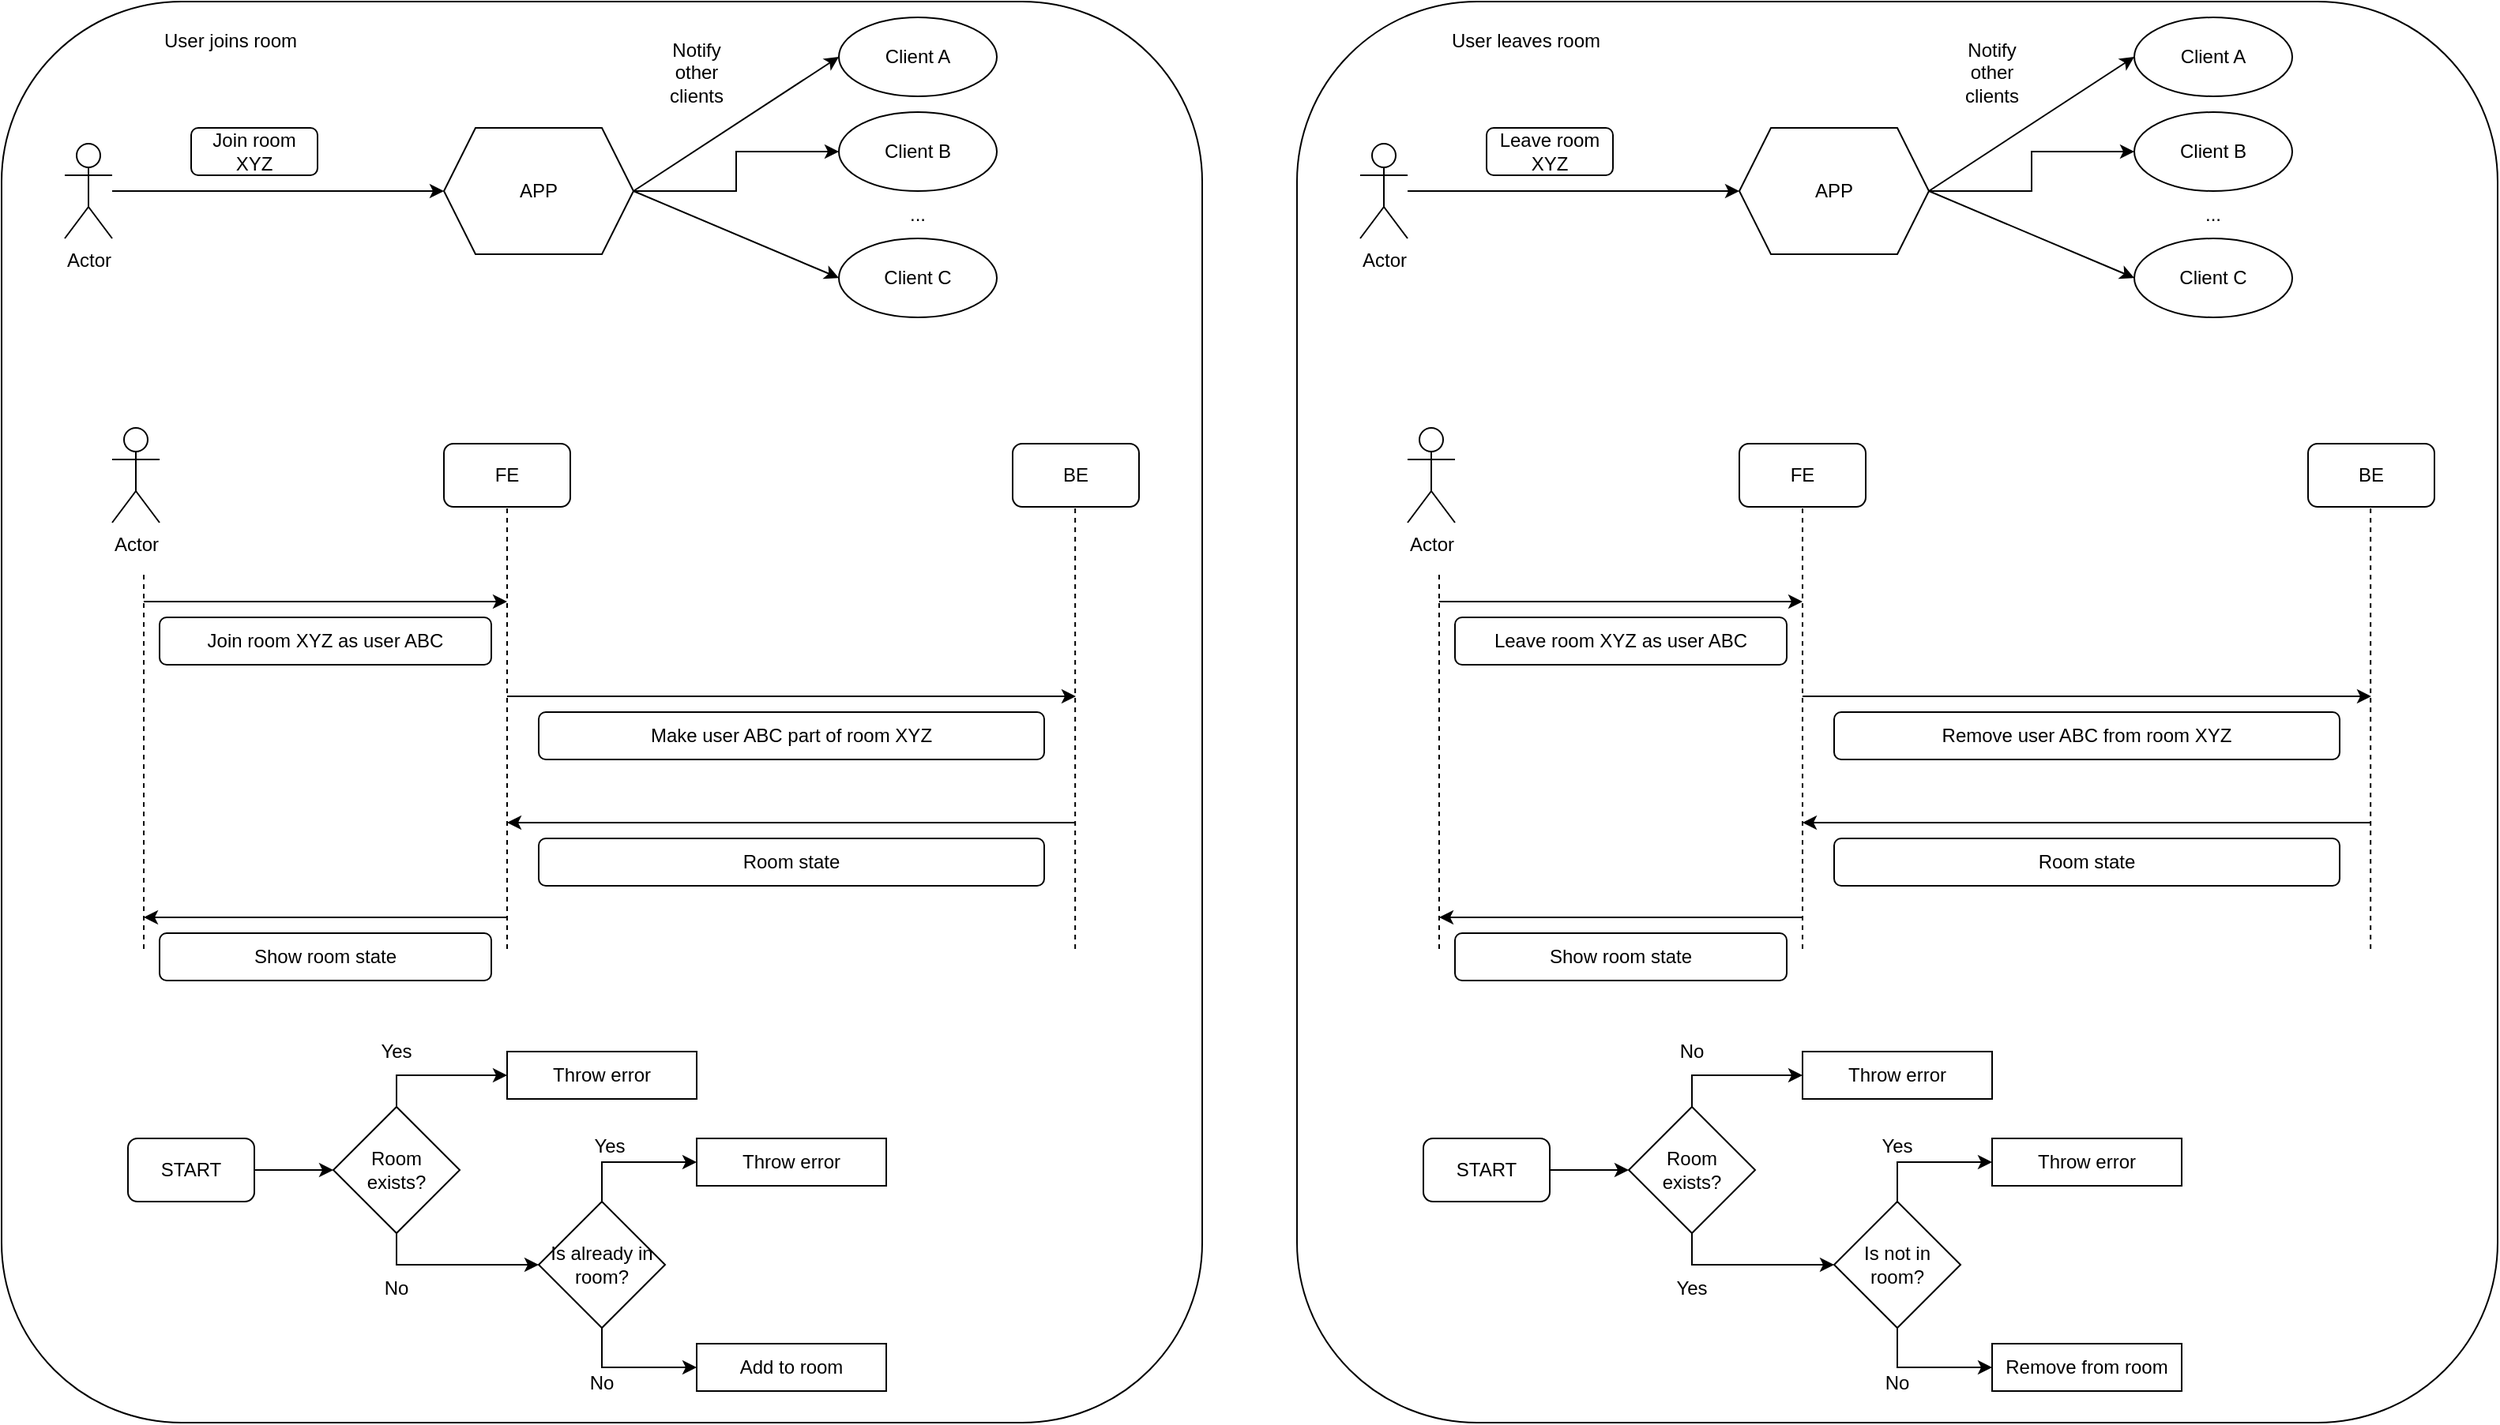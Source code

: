 <mxfile version="24.8.4">
  <diagram name="Page-1" id="0DTt7zCiQ9KKCAeXfTBP">
    <mxGraphModel dx="1195" dy="661" grid="1" gridSize="10" guides="1" tooltips="1" connect="1" arrows="1" fold="1" page="1" pageScale="1" pageWidth="850" pageHeight="1100" math="0" shadow="0">
      <root>
        <mxCell id="0" />
        <mxCell id="1" parent="0" />
        <mxCell id="znmE_3cOpFoyNIo4-c83-2" value="" style="rounded=1;whiteSpace=wrap;html=1;" parent="1" vertex="1">
          <mxGeometry x="40" y="40" width="760" height="900" as="geometry" />
        </mxCell>
        <mxCell id="znmE_3cOpFoyNIo4-c83-3" value="User joins room" style="text;html=1;align=center;verticalAlign=middle;whiteSpace=wrap;rounded=0;" parent="1" vertex="1">
          <mxGeometry x="130" y="50" width="110" height="30" as="geometry" />
        </mxCell>
        <mxCell id="znmE_3cOpFoyNIo4-c83-8" value="Actor" style="shape=umlActor;verticalLabelPosition=bottom;verticalAlign=top;html=1;outlineConnect=0;" parent="1" vertex="1">
          <mxGeometry x="80" y="130" width="30" height="60" as="geometry" />
        </mxCell>
        <mxCell id="znmE_3cOpFoyNIo4-c83-17" style="edgeStyle=orthogonalEdgeStyle;rounded=0;orthogonalLoop=1;jettySize=auto;html=1;exitX=1;exitY=0.5;exitDx=0;exitDy=0;entryX=0;entryY=0.5;entryDx=0;entryDy=0;" parent="1" source="znmE_3cOpFoyNIo4-c83-9" target="znmE_3cOpFoyNIo4-c83-14" edge="1">
          <mxGeometry relative="1" as="geometry" />
        </mxCell>
        <mxCell id="znmE_3cOpFoyNIo4-c83-9" value="APP" style="shape=hexagon;perimeter=hexagonPerimeter2;whiteSpace=wrap;html=1;fixedSize=1;" parent="1" vertex="1">
          <mxGeometry x="320" y="120" width="120" height="80" as="geometry" />
        </mxCell>
        <mxCell id="znmE_3cOpFoyNIo4-c83-10" value="" style="endArrow=classic;html=1;rounded=0;entryX=0;entryY=0.5;entryDx=0;entryDy=0;" parent="1" source="znmE_3cOpFoyNIo4-c83-8" target="znmE_3cOpFoyNIo4-c83-9" edge="1">
          <mxGeometry width="50" height="50" relative="1" as="geometry">
            <mxPoint x="430" y="200" as="sourcePoint" />
            <mxPoint x="480" y="150" as="targetPoint" />
          </mxGeometry>
        </mxCell>
        <mxCell id="znmE_3cOpFoyNIo4-c83-11" value="Join room XYZ" style="rounded=1;whiteSpace=wrap;html=1;" parent="1" vertex="1">
          <mxGeometry x="160" y="120" width="80" height="30" as="geometry" />
        </mxCell>
        <mxCell id="znmE_3cOpFoyNIo4-c83-12" value="Client A" style="ellipse;whiteSpace=wrap;html=1;" parent="1" vertex="1">
          <mxGeometry x="570" y="50" width="100" height="50" as="geometry" />
        </mxCell>
        <mxCell id="znmE_3cOpFoyNIo4-c83-13" value="" style="endArrow=classic;html=1;rounded=0;exitX=1;exitY=0.5;exitDx=0;exitDy=0;entryX=0;entryY=0.5;entryDx=0;entryDy=0;" parent="1" source="znmE_3cOpFoyNIo4-c83-9" target="znmE_3cOpFoyNIo4-c83-12" edge="1">
          <mxGeometry width="50" height="50" relative="1" as="geometry">
            <mxPoint x="390" y="150" as="sourcePoint" />
            <mxPoint x="440" y="100" as="targetPoint" />
          </mxGeometry>
        </mxCell>
        <mxCell id="znmE_3cOpFoyNIo4-c83-14" value="Client B" style="ellipse;whiteSpace=wrap;html=1;" parent="1" vertex="1">
          <mxGeometry x="570" y="110" width="100" height="50" as="geometry" />
        </mxCell>
        <mxCell id="znmE_3cOpFoyNIo4-c83-15" value="Client C" style="ellipse;whiteSpace=wrap;html=1;" parent="1" vertex="1">
          <mxGeometry x="570" y="190" width="100" height="50" as="geometry" />
        </mxCell>
        <mxCell id="znmE_3cOpFoyNIo4-c83-16" value="..." style="text;html=1;align=center;verticalAlign=middle;whiteSpace=wrap;rounded=0;" parent="1" vertex="1">
          <mxGeometry x="590" y="160" width="60" height="30" as="geometry" />
        </mxCell>
        <mxCell id="znmE_3cOpFoyNIo4-c83-18" value="" style="endArrow=classic;html=1;rounded=0;entryX=0;entryY=0.5;entryDx=0;entryDy=0;exitX=1;exitY=0.5;exitDx=0;exitDy=0;" parent="1" source="znmE_3cOpFoyNIo4-c83-9" target="znmE_3cOpFoyNIo4-c83-15" edge="1">
          <mxGeometry width="50" height="50" relative="1" as="geometry">
            <mxPoint x="390" y="150" as="sourcePoint" />
            <mxPoint x="440" y="100" as="targetPoint" />
          </mxGeometry>
        </mxCell>
        <mxCell id="znmE_3cOpFoyNIo4-c83-19" value="Notify other clients" style="text;html=1;align=center;verticalAlign=middle;whiteSpace=wrap;rounded=0;" parent="1" vertex="1">
          <mxGeometry x="450" y="70" width="60" height="30" as="geometry" />
        </mxCell>
        <mxCell id="znmE_3cOpFoyNIo4-c83-20" value="BE" style="rounded=1;whiteSpace=wrap;html=1;" parent="1" vertex="1">
          <mxGeometry x="680" y="320" width="80" height="40" as="geometry" />
        </mxCell>
        <mxCell id="znmE_3cOpFoyNIo4-c83-21" value="FE" style="rounded=1;whiteSpace=wrap;html=1;" parent="1" vertex="1">
          <mxGeometry x="320" y="320" width="80" height="40" as="geometry" />
        </mxCell>
        <mxCell id="znmE_3cOpFoyNIo4-c83-22" value="Actor" style="shape=umlActor;verticalLabelPosition=bottom;verticalAlign=top;html=1;outlineConnect=0;" parent="1" vertex="1">
          <mxGeometry x="110" y="310" width="30" height="60" as="geometry" />
        </mxCell>
        <mxCell id="znmE_3cOpFoyNIo4-c83-24" value="" style="endArrow=none;dashed=1;html=1;rounded=0;entryX=0.5;entryY=1;entryDx=0;entryDy=0;" parent="1" target="znmE_3cOpFoyNIo4-c83-21" edge="1">
          <mxGeometry width="50" height="50" relative="1" as="geometry">
            <mxPoint x="360" y="640" as="sourcePoint" />
            <mxPoint x="590" y="290" as="targetPoint" />
          </mxGeometry>
        </mxCell>
        <mxCell id="znmE_3cOpFoyNIo4-c83-25" value="" style="endArrow=none;dashed=1;html=1;rounded=0;entryX=0.5;entryY=1;entryDx=0;entryDy=0;" parent="1" edge="1">
          <mxGeometry width="50" height="50" relative="1" as="geometry">
            <mxPoint x="719.58" y="640" as="sourcePoint" />
            <mxPoint x="719.58" y="360" as="targetPoint" />
          </mxGeometry>
        </mxCell>
        <mxCell id="znmE_3cOpFoyNIo4-c83-27" value="" style="endArrow=none;dashed=1;html=1;rounded=0;" parent="1" edge="1">
          <mxGeometry width="50" height="50" relative="1" as="geometry">
            <mxPoint x="130" y="640" as="sourcePoint" />
            <mxPoint x="130" y="400" as="targetPoint" />
          </mxGeometry>
        </mxCell>
        <mxCell id="znmE_3cOpFoyNIo4-c83-28" value="" style="endArrow=classic;html=1;rounded=0;" parent="1" edge="1">
          <mxGeometry width="50" height="50" relative="1" as="geometry">
            <mxPoint x="130" y="420" as="sourcePoint" />
            <mxPoint x="360" y="420" as="targetPoint" />
          </mxGeometry>
        </mxCell>
        <mxCell id="znmE_3cOpFoyNIo4-c83-30" value="Join room XYZ as user ABC" style="rounded=1;whiteSpace=wrap;html=1;" parent="1" vertex="1">
          <mxGeometry x="140" y="430" width="210" height="30" as="geometry" />
        </mxCell>
        <mxCell id="znmE_3cOpFoyNIo4-c83-31" value="" style="endArrow=classic;html=1;rounded=0;" parent="1" edge="1">
          <mxGeometry width="50" height="50" relative="1" as="geometry">
            <mxPoint x="360" y="480" as="sourcePoint" />
            <mxPoint x="720" y="480" as="targetPoint" />
          </mxGeometry>
        </mxCell>
        <mxCell id="znmE_3cOpFoyNIo4-c83-32" value="Make user ABC part of room XYZ" style="rounded=1;whiteSpace=wrap;html=1;" parent="1" vertex="1">
          <mxGeometry x="380" y="490" width="320" height="30" as="geometry" />
        </mxCell>
        <mxCell id="znmE_3cOpFoyNIo4-c83-33" value="" style="endArrow=classic;html=1;rounded=0;" parent="1" edge="1">
          <mxGeometry width="50" height="50" relative="1" as="geometry">
            <mxPoint x="720" y="560" as="sourcePoint" />
            <mxPoint x="360" y="560" as="targetPoint" />
          </mxGeometry>
        </mxCell>
        <mxCell id="znmE_3cOpFoyNIo4-c83-34" value="Room state" style="rounded=1;whiteSpace=wrap;html=1;" parent="1" vertex="1">
          <mxGeometry x="380" y="570" width="320" height="30" as="geometry" />
        </mxCell>
        <mxCell id="znmE_3cOpFoyNIo4-c83-35" value="" style="endArrow=classic;html=1;rounded=0;" parent="1" edge="1">
          <mxGeometry width="50" height="50" relative="1" as="geometry">
            <mxPoint x="360" y="620" as="sourcePoint" />
            <mxPoint x="130" y="620" as="targetPoint" />
          </mxGeometry>
        </mxCell>
        <mxCell id="znmE_3cOpFoyNIo4-c83-36" value="Show room state" style="rounded=1;whiteSpace=wrap;html=1;" parent="1" vertex="1">
          <mxGeometry x="140" y="630" width="210" height="30" as="geometry" />
        </mxCell>
        <mxCell id="znmE_3cOpFoyNIo4-c83-63" style="edgeStyle=orthogonalEdgeStyle;rounded=0;orthogonalLoop=1;jettySize=auto;html=1;exitX=1;exitY=0.5;exitDx=0;exitDy=0;entryX=0;entryY=0.5;entryDx=0;entryDy=0;" parent="1" source="znmE_3cOpFoyNIo4-c83-53" target="znmE_3cOpFoyNIo4-c83-54" edge="1">
          <mxGeometry relative="1" as="geometry" />
        </mxCell>
        <mxCell id="znmE_3cOpFoyNIo4-c83-53" value="START" style="rounded=1;whiteSpace=wrap;html=1;" parent="1" vertex="1">
          <mxGeometry x="120" y="760" width="80" height="40" as="geometry" />
        </mxCell>
        <mxCell id="znmE_3cOpFoyNIo4-c83-57" style="edgeStyle=orthogonalEdgeStyle;rounded=0;orthogonalLoop=1;jettySize=auto;html=1;exitX=0.5;exitY=0;exitDx=0;exitDy=0;entryX=0;entryY=0.5;entryDx=0;entryDy=0;" parent="1" source="znmE_3cOpFoyNIo4-c83-54" target="znmE_3cOpFoyNIo4-c83-55" edge="1">
          <mxGeometry relative="1" as="geometry" />
        </mxCell>
        <mxCell id="znmE_3cOpFoyNIo4-c83-60" style="edgeStyle=orthogonalEdgeStyle;rounded=0;orthogonalLoop=1;jettySize=auto;html=1;exitX=0.5;exitY=1;exitDx=0;exitDy=0;entryX=0;entryY=0.5;entryDx=0;entryDy=0;" parent="1" source="znmE_3cOpFoyNIo4-c83-54" target="znmE_3cOpFoyNIo4-c83-59" edge="1">
          <mxGeometry relative="1" as="geometry" />
        </mxCell>
        <mxCell id="znmE_3cOpFoyNIo4-c83-54" value="&lt;div&gt;Room&lt;/div&gt;&lt;div&gt;exists?&lt;br&gt;&lt;/div&gt;" style="rhombus;whiteSpace=wrap;html=1;" parent="1" vertex="1">
          <mxGeometry x="250" y="740" width="80" height="80" as="geometry" />
        </mxCell>
        <mxCell id="znmE_3cOpFoyNIo4-c83-55" value="Throw error" style="rounded=0;whiteSpace=wrap;html=1;" parent="1" vertex="1">
          <mxGeometry x="360" y="705" width="120" height="30" as="geometry" />
        </mxCell>
        <mxCell id="znmE_3cOpFoyNIo4-c83-62" style="edgeStyle=orthogonalEdgeStyle;rounded=0;orthogonalLoop=1;jettySize=auto;html=1;exitX=0.5;exitY=0;exitDx=0;exitDy=0;entryX=0;entryY=0.5;entryDx=0;entryDy=0;" parent="1" source="znmE_3cOpFoyNIo4-c83-59" target="znmE_3cOpFoyNIo4-c83-61" edge="1">
          <mxGeometry relative="1" as="geometry" />
        </mxCell>
        <mxCell id="znmE_3cOpFoyNIo4-c83-67" style="edgeStyle=orthogonalEdgeStyle;rounded=0;orthogonalLoop=1;jettySize=auto;html=1;exitX=0.5;exitY=1;exitDx=0;exitDy=0;entryX=0;entryY=0.5;entryDx=0;entryDy=0;" parent="1" source="znmE_3cOpFoyNIo4-c83-59" target="znmE_3cOpFoyNIo4-c83-66" edge="1">
          <mxGeometry relative="1" as="geometry" />
        </mxCell>
        <mxCell id="znmE_3cOpFoyNIo4-c83-59" value="Is already in room?" style="rhombus;whiteSpace=wrap;html=1;" parent="1" vertex="1">
          <mxGeometry x="380" y="800" width="80" height="80" as="geometry" />
        </mxCell>
        <mxCell id="znmE_3cOpFoyNIo4-c83-61" value="Throw error" style="rounded=0;whiteSpace=wrap;html=1;" parent="1" vertex="1">
          <mxGeometry x="480" y="760" width="120" height="30" as="geometry" />
        </mxCell>
        <mxCell id="znmE_3cOpFoyNIo4-c83-66" value="Add to room" style="rounded=0;whiteSpace=wrap;html=1;" parent="1" vertex="1">
          <mxGeometry x="480" y="890" width="120" height="30" as="geometry" />
        </mxCell>
        <mxCell id="iRaV365EmcCqrzXcGKt7-1" value="" style="rounded=1;whiteSpace=wrap;html=1;" parent="1" vertex="1">
          <mxGeometry x="860" y="40" width="760" height="900" as="geometry" />
        </mxCell>
        <mxCell id="iRaV365EmcCqrzXcGKt7-2" value="User leaves room" style="text;html=1;align=center;verticalAlign=middle;whiteSpace=wrap;rounded=0;" parent="1" vertex="1">
          <mxGeometry x="950" y="50" width="110" height="30" as="geometry" />
        </mxCell>
        <mxCell id="iRaV365EmcCqrzXcGKt7-3" value="Actor" style="shape=umlActor;verticalLabelPosition=bottom;verticalAlign=top;html=1;outlineConnect=0;" parent="1" vertex="1">
          <mxGeometry x="900" y="130" width="30" height="60" as="geometry" />
        </mxCell>
        <mxCell id="iRaV365EmcCqrzXcGKt7-4" style="edgeStyle=orthogonalEdgeStyle;rounded=0;orthogonalLoop=1;jettySize=auto;html=1;exitX=1;exitY=0.5;exitDx=0;exitDy=0;entryX=0;entryY=0.5;entryDx=0;entryDy=0;" parent="1" source="iRaV365EmcCqrzXcGKt7-5" target="iRaV365EmcCqrzXcGKt7-10" edge="1">
          <mxGeometry relative="1" as="geometry" />
        </mxCell>
        <mxCell id="iRaV365EmcCqrzXcGKt7-5" value="APP" style="shape=hexagon;perimeter=hexagonPerimeter2;whiteSpace=wrap;html=1;fixedSize=1;" parent="1" vertex="1">
          <mxGeometry x="1140" y="120" width="120" height="80" as="geometry" />
        </mxCell>
        <mxCell id="iRaV365EmcCqrzXcGKt7-6" value="" style="endArrow=classic;html=1;rounded=0;entryX=0;entryY=0.5;entryDx=0;entryDy=0;" parent="1" source="iRaV365EmcCqrzXcGKt7-3" target="iRaV365EmcCqrzXcGKt7-5" edge="1">
          <mxGeometry width="50" height="50" relative="1" as="geometry">
            <mxPoint x="1250" y="200" as="sourcePoint" />
            <mxPoint x="1300" y="150" as="targetPoint" />
          </mxGeometry>
        </mxCell>
        <mxCell id="iRaV365EmcCqrzXcGKt7-7" value="Leave room XYZ" style="rounded=1;whiteSpace=wrap;html=1;" parent="1" vertex="1">
          <mxGeometry x="980" y="120" width="80" height="30" as="geometry" />
        </mxCell>
        <mxCell id="iRaV365EmcCqrzXcGKt7-8" value="Client A" style="ellipse;whiteSpace=wrap;html=1;" parent="1" vertex="1">
          <mxGeometry x="1390" y="50" width="100" height="50" as="geometry" />
        </mxCell>
        <mxCell id="iRaV365EmcCqrzXcGKt7-9" value="" style="endArrow=classic;html=1;rounded=0;exitX=1;exitY=0.5;exitDx=0;exitDy=0;entryX=0;entryY=0.5;entryDx=0;entryDy=0;" parent="1" source="iRaV365EmcCqrzXcGKt7-5" target="iRaV365EmcCqrzXcGKt7-8" edge="1">
          <mxGeometry width="50" height="50" relative="1" as="geometry">
            <mxPoint x="1210" y="150" as="sourcePoint" />
            <mxPoint x="1260" y="100" as="targetPoint" />
          </mxGeometry>
        </mxCell>
        <mxCell id="iRaV365EmcCqrzXcGKt7-10" value="Client B" style="ellipse;whiteSpace=wrap;html=1;" parent="1" vertex="1">
          <mxGeometry x="1390" y="110" width="100" height="50" as="geometry" />
        </mxCell>
        <mxCell id="iRaV365EmcCqrzXcGKt7-11" value="Client C" style="ellipse;whiteSpace=wrap;html=1;" parent="1" vertex="1">
          <mxGeometry x="1390" y="190" width="100" height="50" as="geometry" />
        </mxCell>
        <mxCell id="iRaV365EmcCqrzXcGKt7-12" value="..." style="text;html=1;align=center;verticalAlign=middle;whiteSpace=wrap;rounded=0;" parent="1" vertex="1">
          <mxGeometry x="1410" y="160" width="60" height="30" as="geometry" />
        </mxCell>
        <mxCell id="iRaV365EmcCqrzXcGKt7-13" value="" style="endArrow=classic;html=1;rounded=0;entryX=0;entryY=0.5;entryDx=0;entryDy=0;exitX=1;exitY=0.5;exitDx=0;exitDy=0;" parent="1" source="iRaV365EmcCqrzXcGKt7-5" target="iRaV365EmcCqrzXcGKt7-11" edge="1">
          <mxGeometry width="50" height="50" relative="1" as="geometry">
            <mxPoint x="1210" y="150" as="sourcePoint" />
            <mxPoint x="1260" y="100" as="targetPoint" />
          </mxGeometry>
        </mxCell>
        <mxCell id="iRaV365EmcCqrzXcGKt7-14" value="Notify other clients" style="text;html=1;align=center;verticalAlign=middle;whiteSpace=wrap;rounded=0;" parent="1" vertex="1">
          <mxGeometry x="1270" y="70" width="60" height="30" as="geometry" />
        </mxCell>
        <mxCell id="iRaV365EmcCqrzXcGKt7-15" value="BE" style="rounded=1;whiteSpace=wrap;html=1;" parent="1" vertex="1">
          <mxGeometry x="1500" y="320" width="80" height="40" as="geometry" />
        </mxCell>
        <mxCell id="iRaV365EmcCqrzXcGKt7-16" value="FE" style="rounded=1;whiteSpace=wrap;html=1;" parent="1" vertex="1">
          <mxGeometry x="1140" y="320" width="80" height="40" as="geometry" />
        </mxCell>
        <mxCell id="iRaV365EmcCqrzXcGKt7-17" value="Actor" style="shape=umlActor;verticalLabelPosition=bottom;verticalAlign=top;html=1;outlineConnect=0;" parent="1" vertex="1">
          <mxGeometry x="930" y="310" width="30" height="60" as="geometry" />
        </mxCell>
        <mxCell id="iRaV365EmcCqrzXcGKt7-18" value="" style="endArrow=none;dashed=1;html=1;rounded=0;entryX=0.5;entryY=1;entryDx=0;entryDy=0;" parent="1" target="iRaV365EmcCqrzXcGKt7-16" edge="1">
          <mxGeometry width="50" height="50" relative="1" as="geometry">
            <mxPoint x="1180" y="640" as="sourcePoint" />
            <mxPoint x="1410" y="290" as="targetPoint" />
          </mxGeometry>
        </mxCell>
        <mxCell id="iRaV365EmcCqrzXcGKt7-19" value="" style="endArrow=none;dashed=1;html=1;rounded=0;entryX=0.5;entryY=1;entryDx=0;entryDy=0;" parent="1" edge="1">
          <mxGeometry width="50" height="50" relative="1" as="geometry">
            <mxPoint x="1539.58" y="640" as="sourcePoint" />
            <mxPoint x="1539.58" y="360" as="targetPoint" />
          </mxGeometry>
        </mxCell>
        <mxCell id="iRaV365EmcCqrzXcGKt7-20" value="" style="endArrow=none;dashed=1;html=1;rounded=0;" parent="1" edge="1">
          <mxGeometry width="50" height="50" relative="1" as="geometry">
            <mxPoint x="950" y="640" as="sourcePoint" />
            <mxPoint x="950" y="400" as="targetPoint" />
          </mxGeometry>
        </mxCell>
        <mxCell id="iRaV365EmcCqrzXcGKt7-21" value="" style="endArrow=classic;html=1;rounded=0;" parent="1" edge="1">
          <mxGeometry width="50" height="50" relative="1" as="geometry">
            <mxPoint x="950" y="420" as="sourcePoint" />
            <mxPoint x="1180" y="420" as="targetPoint" />
          </mxGeometry>
        </mxCell>
        <mxCell id="iRaV365EmcCqrzXcGKt7-22" value="Leave room XYZ as user ABC" style="rounded=1;whiteSpace=wrap;html=1;" parent="1" vertex="1">
          <mxGeometry x="960" y="430" width="210" height="30" as="geometry" />
        </mxCell>
        <mxCell id="iRaV365EmcCqrzXcGKt7-23" value="" style="endArrow=classic;html=1;rounded=0;" parent="1" edge="1">
          <mxGeometry width="50" height="50" relative="1" as="geometry">
            <mxPoint x="1180" y="480" as="sourcePoint" />
            <mxPoint x="1540" y="480" as="targetPoint" />
          </mxGeometry>
        </mxCell>
        <mxCell id="iRaV365EmcCqrzXcGKt7-24" value="Remove user ABC from room XYZ" style="rounded=1;whiteSpace=wrap;html=1;" parent="1" vertex="1">
          <mxGeometry x="1200" y="490" width="320" height="30" as="geometry" />
        </mxCell>
        <mxCell id="iRaV365EmcCqrzXcGKt7-25" value="" style="endArrow=classic;html=1;rounded=0;" parent="1" edge="1">
          <mxGeometry width="50" height="50" relative="1" as="geometry">
            <mxPoint x="1540" y="560" as="sourcePoint" />
            <mxPoint x="1180" y="560" as="targetPoint" />
          </mxGeometry>
        </mxCell>
        <mxCell id="iRaV365EmcCqrzXcGKt7-26" value="Room state" style="rounded=1;whiteSpace=wrap;html=1;" parent="1" vertex="1">
          <mxGeometry x="1200" y="570" width="320" height="30" as="geometry" />
        </mxCell>
        <mxCell id="iRaV365EmcCqrzXcGKt7-27" value="" style="endArrow=classic;html=1;rounded=0;" parent="1" edge="1">
          <mxGeometry width="50" height="50" relative="1" as="geometry">
            <mxPoint x="1180" y="620" as="sourcePoint" />
            <mxPoint x="950" y="620" as="targetPoint" />
          </mxGeometry>
        </mxCell>
        <mxCell id="iRaV365EmcCqrzXcGKt7-28" value="Show room state" style="rounded=1;whiteSpace=wrap;html=1;" parent="1" vertex="1">
          <mxGeometry x="960" y="630" width="210" height="30" as="geometry" />
        </mxCell>
        <mxCell id="iRaV365EmcCqrzXcGKt7-29" style="edgeStyle=orthogonalEdgeStyle;rounded=0;orthogonalLoop=1;jettySize=auto;html=1;exitX=1;exitY=0.5;exitDx=0;exitDy=0;entryX=0;entryY=0.5;entryDx=0;entryDy=0;" parent="1" source="iRaV365EmcCqrzXcGKt7-30" target="iRaV365EmcCqrzXcGKt7-33" edge="1">
          <mxGeometry relative="1" as="geometry" />
        </mxCell>
        <mxCell id="iRaV365EmcCqrzXcGKt7-30" value="START" style="rounded=1;whiteSpace=wrap;html=1;" parent="1" vertex="1">
          <mxGeometry x="940" y="760" width="80" height="40" as="geometry" />
        </mxCell>
        <mxCell id="iRaV365EmcCqrzXcGKt7-31" style="edgeStyle=orthogonalEdgeStyle;rounded=0;orthogonalLoop=1;jettySize=auto;html=1;exitX=0.5;exitY=0;exitDx=0;exitDy=0;entryX=0;entryY=0.5;entryDx=0;entryDy=0;" parent="1" source="iRaV365EmcCqrzXcGKt7-33" target="iRaV365EmcCqrzXcGKt7-34" edge="1">
          <mxGeometry relative="1" as="geometry" />
        </mxCell>
        <mxCell id="iRaV365EmcCqrzXcGKt7-32" style="edgeStyle=orthogonalEdgeStyle;rounded=0;orthogonalLoop=1;jettySize=auto;html=1;exitX=0.5;exitY=1;exitDx=0;exitDy=0;entryX=0;entryY=0.5;entryDx=0;entryDy=0;" parent="1" source="iRaV365EmcCqrzXcGKt7-33" target="iRaV365EmcCqrzXcGKt7-37" edge="1">
          <mxGeometry relative="1" as="geometry" />
        </mxCell>
        <mxCell id="iRaV365EmcCqrzXcGKt7-33" value="&lt;div&gt;Room&lt;/div&gt;&lt;div&gt;exists?&lt;br&gt;&lt;/div&gt;" style="rhombus;whiteSpace=wrap;html=1;" parent="1" vertex="1">
          <mxGeometry x="1070" y="740" width="80" height="80" as="geometry" />
        </mxCell>
        <mxCell id="iRaV365EmcCqrzXcGKt7-34" value="Throw error" style="rounded=0;whiteSpace=wrap;html=1;" parent="1" vertex="1">
          <mxGeometry x="1180" y="705" width="120" height="30" as="geometry" />
        </mxCell>
        <mxCell id="iRaV365EmcCqrzXcGKt7-35" style="edgeStyle=orthogonalEdgeStyle;rounded=0;orthogonalLoop=1;jettySize=auto;html=1;exitX=0.5;exitY=0;exitDx=0;exitDy=0;entryX=0;entryY=0.5;entryDx=0;entryDy=0;" parent="1" source="iRaV365EmcCqrzXcGKt7-37" target="iRaV365EmcCqrzXcGKt7-38" edge="1">
          <mxGeometry relative="1" as="geometry" />
        </mxCell>
        <mxCell id="iRaV365EmcCqrzXcGKt7-36" style="edgeStyle=orthogonalEdgeStyle;rounded=0;orthogonalLoop=1;jettySize=auto;html=1;exitX=0.5;exitY=1;exitDx=0;exitDy=0;entryX=0;entryY=0.5;entryDx=0;entryDy=0;" parent="1" source="iRaV365EmcCqrzXcGKt7-37" target="iRaV365EmcCqrzXcGKt7-39" edge="1">
          <mxGeometry relative="1" as="geometry" />
        </mxCell>
        <mxCell id="iRaV365EmcCqrzXcGKt7-37" value="Is not in room?" style="rhombus;whiteSpace=wrap;html=1;" parent="1" vertex="1">
          <mxGeometry x="1200" y="800" width="80" height="80" as="geometry" />
        </mxCell>
        <mxCell id="iRaV365EmcCqrzXcGKt7-38" value="Throw error" style="rounded=0;whiteSpace=wrap;html=1;" parent="1" vertex="1">
          <mxGeometry x="1300" y="760" width="120" height="30" as="geometry" />
        </mxCell>
        <mxCell id="iRaV365EmcCqrzXcGKt7-39" value="Remove from room" style="rounded=0;whiteSpace=wrap;html=1;" parent="1" vertex="1">
          <mxGeometry x="1300" y="890" width="120" height="30" as="geometry" />
        </mxCell>
        <mxCell id="collzudqSGSpwgvRL9wm-2" value="Yes" style="text;html=1;align=center;verticalAlign=middle;whiteSpace=wrap;rounded=0;" vertex="1" parent="1">
          <mxGeometry x="260" y="690" width="60" height="30" as="geometry" />
        </mxCell>
        <mxCell id="collzudqSGSpwgvRL9wm-3" value="Yes" style="text;html=1;align=center;verticalAlign=middle;whiteSpace=wrap;rounded=0;" vertex="1" parent="1">
          <mxGeometry x="395" y="750" width="60" height="30" as="geometry" />
        </mxCell>
        <mxCell id="collzudqSGSpwgvRL9wm-4" value="Yes" style="text;html=1;align=center;verticalAlign=middle;whiteSpace=wrap;rounded=0;" vertex="1" parent="1">
          <mxGeometry x="1080" y="840" width="60" height="30" as="geometry" />
        </mxCell>
        <mxCell id="collzudqSGSpwgvRL9wm-5" value="Yes" style="text;html=1;align=center;verticalAlign=middle;whiteSpace=wrap;rounded=0;" vertex="1" parent="1">
          <mxGeometry x="1210" y="750" width="60" height="30" as="geometry" />
        </mxCell>
        <mxCell id="collzudqSGSpwgvRL9wm-6" value="No" style="text;html=1;align=center;verticalAlign=middle;whiteSpace=wrap;rounded=0;" vertex="1" parent="1">
          <mxGeometry x="260" y="840" width="60" height="30" as="geometry" />
        </mxCell>
        <mxCell id="collzudqSGSpwgvRL9wm-7" value="No" style="text;html=1;align=center;verticalAlign=middle;whiteSpace=wrap;rounded=0;" vertex="1" parent="1">
          <mxGeometry x="390" y="900" width="60" height="30" as="geometry" />
        </mxCell>
        <mxCell id="collzudqSGSpwgvRL9wm-8" value="No" style="text;html=1;align=center;verticalAlign=middle;whiteSpace=wrap;rounded=0;" vertex="1" parent="1">
          <mxGeometry x="1080" y="690" width="60" height="30" as="geometry" />
        </mxCell>
        <mxCell id="collzudqSGSpwgvRL9wm-9" value="No" style="text;html=1;align=center;verticalAlign=middle;whiteSpace=wrap;rounded=0;" vertex="1" parent="1">
          <mxGeometry x="1210" y="900" width="60" height="30" as="geometry" />
        </mxCell>
      </root>
    </mxGraphModel>
  </diagram>
</mxfile>
